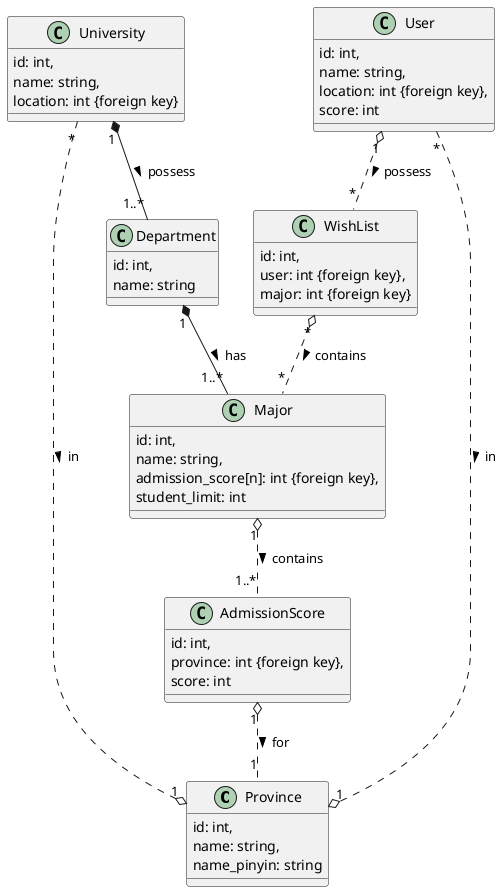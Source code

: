 @startuml gaokao

class Province {
    id: int,
    name: string,
    name_pinyin: string
}

class University{
    id: int,
    name: string,
    location: int {foreign key}
}

class Department{
    id: int,
    name: string
}

class Major{
    id: int,
    name: string,
    admission_score[n]: int {foreign key},
    student_limit: int
}

class AdmissionScore{
    id: int,
    province: int {foreign key},
    score: int
}

class User{
    id: int,
    name: string,
    location: int {foreign key},
    score: int
}

class WishList{
    id: int,
    user: int {foreign key},
    major: int {foreign key}
}



University "1" *-- "1..*" Department : possess >
Department "1" *-- "1..*" Major : has >
Major "1" o.. "1..*" AdmissionScore : contains >
AdmissionScore "1" o.. "1" Province : for >
University "*" ..o "1" Province : in >
User "*" ..o "1" Province : in >
User "1" o.. "*" WishList : possess >
WishList "*" o.. "*" Major : contains >